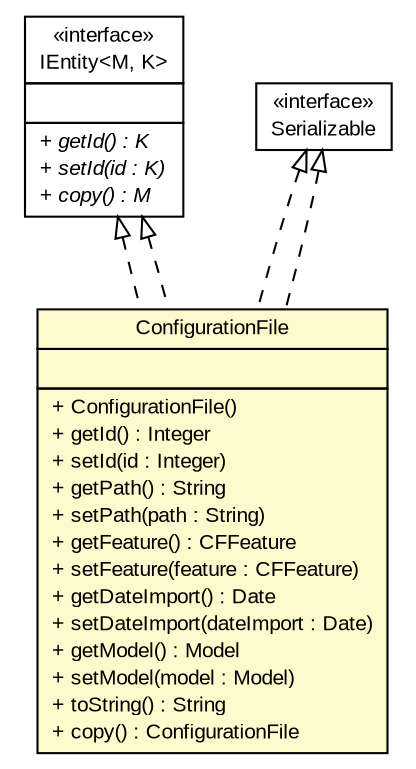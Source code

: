 #!/usr/local/bin/dot
#
# Class diagram 
# Generated by UMLGraph version R5_6-24-gf6e263 (http://www.umlgraph.org/)
#

digraph G {
	edge [fontname="arial",fontsize=10,labelfontname="arial",labelfontsize=10];
	node [fontname="arial",fontsize=10,shape=plaintext];
	nodesep=0.25;
	ranksep=0.5;
	// gov.sandia.cf.model.ConfigurationFile
	c63343 [label=<<table title="gov.sandia.cf.model.ConfigurationFile" border="0" cellborder="1" cellspacing="0" cellpadding="2" port="p" bgcolor="lemonChiffon" href="./ConfigurationFile.html">
		<tr><td><table border="0" cellspacing="0" cellpadding="1">
<tr><td align="center" balign="center"> ConfigurationFile </td></tr>
		</table></td></tr>
		<tr><td><table border="0" cellspacing="0" cellpadding="1">
<tr><td align="left" balign="left">  </td></tr>
		</table></td></tr>
		<tr><td><table border="0" cellspacing="0" cellpadding="1">
<tr><td align="left" balign="left"> + ConfigurationFile() </td></tr>
<tr><td align="left" balign="left"> + getId() : Integer </td></tr>
<tr><td align="left" balign="left"> + setId(id : Integer) </td></tr>
<tr><td align="left" balign="left"> + getPath() : String </td></tr>
<tr><td align="left" balign="left"> + setPath(path : String) </td></tr>
<tr><td align="left" balign="left"> + getFeature() : CFFeature </td></tr>
<tr><td align="left" balign="left"> + setFeature(feature : CFFeature) </td></tr>
<tr><td align="left" balign="left"> + getDateImport() : Date </td></tr>
<tr><td align="left" balign="left"> + setDateImport(dateImport : Date) </td></tr>
<tr><td align="left" balign="left"> + getModel() : Model </td></tr>
<tr><td align="left" balign="left"> + setModel(model : Model) </td></tr>
<tr><td align="left" balign="left"> + toString() : String </td></tr>
<tr><td align="left" balign="left"> + copy() : ConfigurationFile </td></tr>
		</table></td></tr>
		</table>>, URL="./ConfigurationFile.html", fontname="arial", fontcolor="black", fontsize=10.0];
	// gov.sandia.cf.model.IEntity<M, K>
	c63370 [label=<<table title="gov.sandia.cf.model.IEntity" border="0" cellborder="1" cellspacing="0" cellpadding="2" port="p" href="./IEntity.html">
		<tr><td><table border="0" cellspacing="0" cellpadding="1">
<tr><td align="center" balign="center"> &#171;interface&#187; </td></tr>
<tr><td align="center" balign="center"> IEntity&lt;M, K&gt; </td></tr>
		</table></td></tr>
		<tr><td><table border="0" cellspacing="0" cellpadding="1">
<tr><td align="left" balign="left">  </td></tr>
		</table></td></tr>
		<tr><td><table border="0" cellspacing="0" cellpadding="1">
<tr><td align="left" balign="left"><font face="arial italic" point-size="10.0"> + getId() : K </font></td></tr>
<tr><td align="left" balign="left"><font face="arial italic" point-size="10.0"> + setId(id : K) </font></td></tr>
<tr><td align="left" balign="left"><font face="arial italic" point-size="10.0"> + copy() : M </font></td></tr>
		</table></td></tr>
		</table>>, URL="./IEntity.html", fontname="arial", fontcolor="black", fontsize=10.0];
	//gov.sandia.cf.model.ConfigurationFile implements java.io.Serializable
	c63723:p -> c63343:p [dir=back,arrowtail=empty,style=dashed];
	//gov.sandia.cf.model.ConfigurationFile implements gov.sandia.cf.model.IEntity<M, K>
	c63370:p -> c63343:p [dir=back,arrowtail=empty,style=dashed];
	//gov.sandia.cf.model.ConfigurationFile implements java.io.Serializable
	c63723:p -> c63343:p [dir=back,arrowtail=empty,style=dashed];
	//gov.sandia.cf.model.ConfigurationFile implements gov.sandia.cf.model.IEntity<M, K>
	c63370:p -> c63343:p [dir=back,arrowtail=empty,style=dashed];
	// java.io.Serializable
	c63723 [label=<<table title="java.io.Serializable" border="0" cellborder="1" cellspacing="0" cellpadding="2" port="p" href="http://java.sun.com/j2se/1.4.2/docs/api/java/io/Serializable.html">
		<tr><td><table border="0" cellspacing="0" cellpadding="1">
<tr><td align="center" balign="center"> &#171;interface&#187; </td></tr>
<tr><td align="center" balign="center"> Serializable </td></tr>
		</table></td></tr>
		</table>>, URL="http://java.sun.com/j2se/1.4.2/docs/api/java/io/Serializable.html", fontname="arial", fontcolor="black", fontsize=10.0];
}

